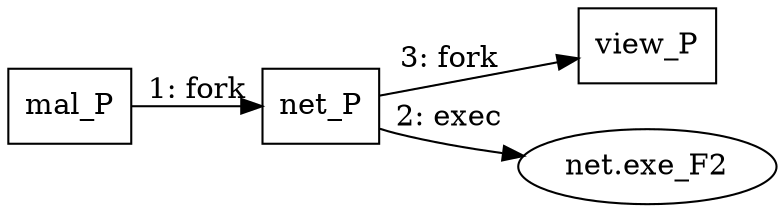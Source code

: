 digraph T1018 {
rankdir="LR"
size="9"
fixedsize="false"
splines="true"
nodesep=0.3
ranksep=0
fontsize=10
overlap="scalexy"
engine= "neato"
	"mal_P" [node_type=Process shape=box]
	"net_P" [node_type=Process shape=box]
	"view_P" [node_type=Process shape=box]
	"net.exe_F2" [node_type=File shape=ellipse]
	"mal_P" -> "net_P" [label="1: fork"]
	"net_P" -> "net.exe_F2" [label="2: exec"]
	"net_P" -> "view_P" [label="3: fork"]
}
